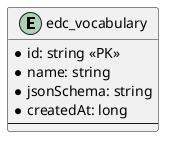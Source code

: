 @startuml
entity edc_vocabulary {
  * id: string <<PK>>
  * name: string
  * jsonSchema: string
  * createdAt: long
  --
}
@enduml
